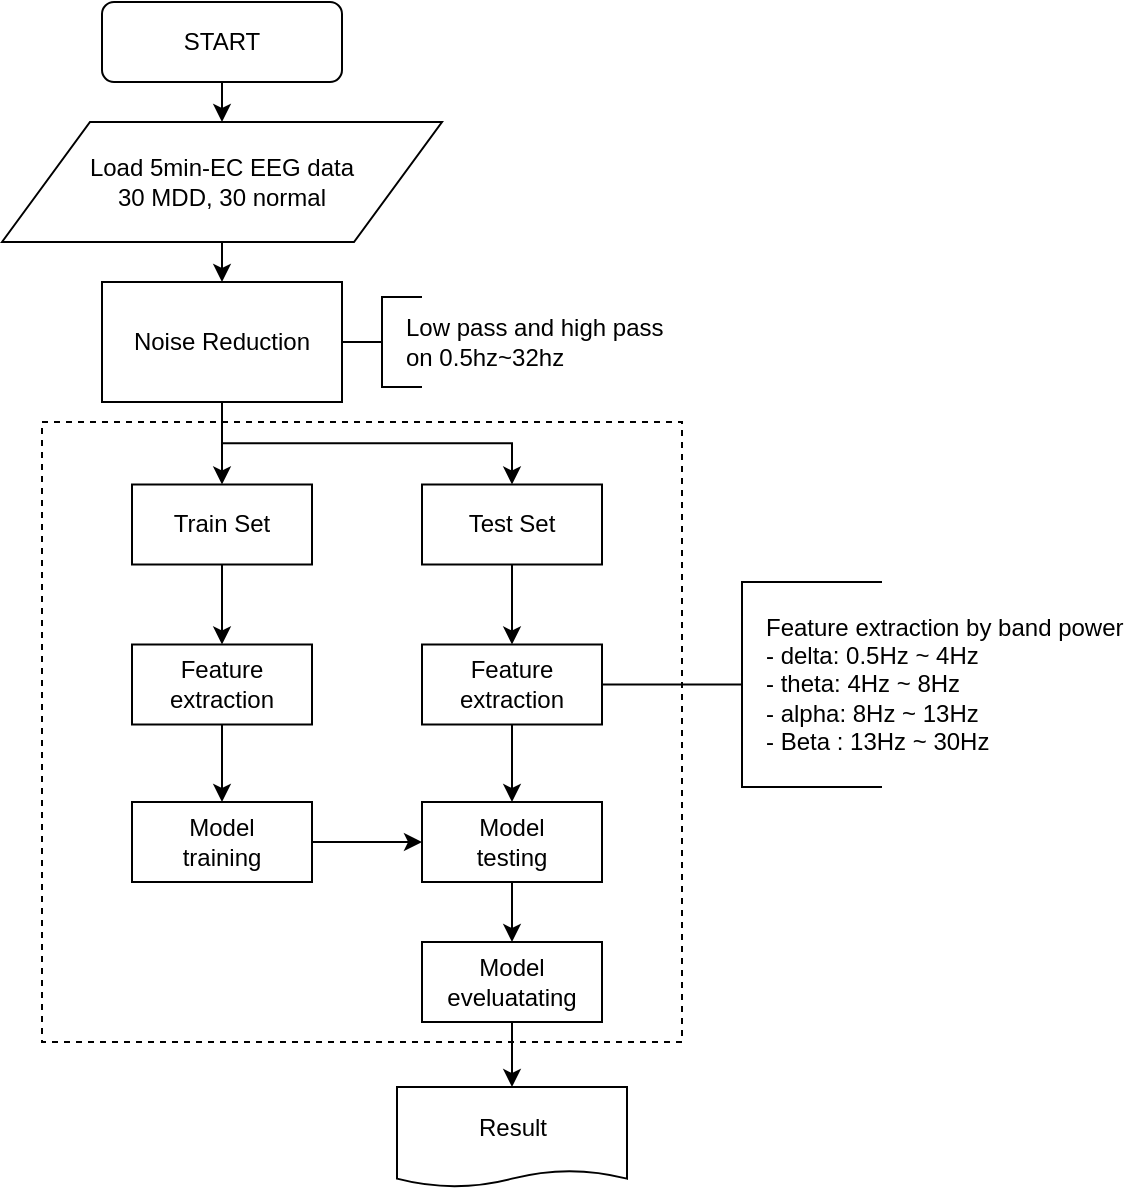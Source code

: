<mxfile version="13.1.3" type="device"><diagram id="036xMalALTdgavXCxTyr" name="Page-1"><mxGraphModel dx="1422" dy="745" grid="1" gridSize="10" guides="1" tooltips="1" connect="1" arrows="1" fold="1" page="1" pageScale="1" pageWidth="827" pageHeight="1169" math="0" shadow="0"><root><mxCell id="0"/><mxCell id="1" parent="0"/><mxCell id="xPbxnzOzkyMdgffHuMOx-1" value="" style="rounded=0;whiteSpace=wrap;html=1;dashed=1;" parent="1" vertex="1"><mxGeometry x="60" y="250" width="320" height="310" as="geometry"/></mxCell><mxCell id="xPbxnzOzkyMdgffHuMOx-2" style="edgeStyle=orthogonalEdgeStyle;rounded=0;orthogonalLoop=1;jettySize=auto;html=1;exitX=0.5;exitY=1;exitDx=0;exitDy=0;entryX=0.5;entryY=0;entryDx=0;entryDy=0;" parent="1" source="xPbxnzOzkyMdgffHuMOx-3" target="xPbxnzOzkyMdgffHuMOx-8" edge="1"><mxGeometry relative="1" as="geometry"/></mxCell><mxCell id="xPbxnzOzkyMdgffHuMOx-3" value="START" style="rounded=1;whiteSpace=wrap;html=1;fontSize=12;glass=0;strokeWidth=1;shadow=0;" parent="1" vertex="1"><mxGeometry x="90" y="40" width="120" height="40" as="geometry"/></mxCell><mxCell id="xPbxnzOzkyMdgffHuMOx-4" style="edgeStyle=orthogonalEdgeStyle;rounded=0;orthogonalLoop=1;jettySize=auto;html=1;exitX=0.5;exitY=1;exitDx=0;exitDy=0;" parent="1" source="xPbxnzOzkyMdgffHuMOx-6" target="xPbxnzOzkyMdgffHuMOx-15" edge="1"><mxGeometry relative="1" as="geometry"/></mxCell><mxCell id="xPbxnzOzkyMdgffHuMOx-5" style="edgeStyle=orthogonalEdgeStyle;rounded=0;orthogonalLoop=1;jettySize=auto;html=1;exitX=0.5;exitY=1;exitDx=0;exitDy=0;entryX=0.5;entryY=0;entryDx=0;entryDy=0;" parent="1" source="xPbxnzOzkyMdgffHuMOx-6" target="xPbxnzOzkyMdgffHuMOx-17" edge="1"><mxGeometry relative="1" as="geometry"/></mxCell><mxCell id="xPbxnzOzkyMdgffHuMOx-6" value="Noise Reduction" style="rounded=0;whiteSpace=wrap;html=1;" parent="1" vertex="1"><mxGeometry x="90" y="180" width="120" height="60" as="geometry"/></mxCell><mxCell id="xPbxnzOzkyMdgffHuMOx-7" style="edgeStyle=orthogonalEdgeStyle;rounded=0;orthogonalLoop=1;jettySize=auto;html=1;exitX=0.5;exitY=1;exitDx=0;exitDy=0;entryX=0.5;entryY=0;entryDx=0;entryDy=0;" parent="1" source="xPbxnzOzkyMdgffHuMOx-8" target="xPbxnzOzkyMdgffHuMOx-6" edge="1"><mxGeometry relative="1" as="geometry"/></mxCell><mxCell id="xPbxnzOzkyMdgffHuMOx-8" value="Load 5min-EC EEG data&lt;br&gt;30 MDD, 30 normal" style="shape=parallelogram;perimeter=parallelogramPerimeter;whiteSpace=wrap;html=1;" parent="1" vertex="1"><mxGeometry x="40" y="100" width="220" height="60" as="geometry"/></mxCell><mxCell id="xPbxnzOzkyMdgffHuMOx-36" style="edgeStyle=orthogonalEdgeStyle;rounded=0;orthogonalLoop=1;jettySize=auto;html=1;exitX=0.5;exitY=1;exitDx=0;exitDy=0;entryX=0.5;entryY=0;entryDx=0;entryDy=0;" parent="1" source="xPbxnzOzkyMdgffHuMOx-10" target="xPbxnzOzkyMdgffHuMOx-19" edge="1"><mxGeometry relative="1" as="geometry"/></mxCell><mxCell id="xPbxnzOzkyMdgffHuMOx-10" value="Feature extraction" style="rounded=0;whiteSpace=wrap;html=1;" parent="1" vertex="1"><mxGeometry x="105" y="361.25" width="90" height="40" as="geometry"/></mxCell><mxCell id="xPbxnzOzkyMdgffHuMOx-14" style="edgeStyle=orthogonalEdgeStyle;rounded=0;orthogonalLoop=1;jettySize=auto;html=1;exitX=0.5;exitY=1;exitDx=0;exitDy=0;entryX=0.5;entryY=0;entryDx=0;entryDy=0;" parent="1" source="xPbxnzOzkyMdgffHuMOx-15" target="xPbxnzOzkyMdgffHuMOx-10" edge="1"><mxGeometry relative="1" as="geometry"/></mxCell><mxCell id="xPbxnzOzkyMdgffHuMOx-15" value="Train Set" style="rounded=0;whiteSpace=wrap;html=1;" parent="1" vertex="1"><mxGeometry x="105" y="281.25" width="90" height="40" as="geometry"/></mxCell><mxCell id="xPbxnzOzkyMdgffHuMOx-16" style="edgeStyle=orthogonalEdgeStyle;rounded=0;orthogonalLoop=1;jettySize=auto;html=1;exitX=0.5;exitY=1;exitDx=0;exitDy=0;entryX=0.5;entryY=0;entryDx=0;entryDy=0;" parent="1" source="xPbxnzOzkyMdgffHuMOx-17" target="xPbxnzOzkyMdgffHuMOx-33" edge="1"><mxGeometry relative="1" as="geometry"/></mxCell><mxCell id="xPbxnzOzkyMdgffHuMOx-17" value="Test Set" style="rounded=0;whiteSpace=wrap;html=1;" parent="1" vertex="1"><mxGeometry x="250" y="281.25" width="90" height="40" as="geometry"/></mxCell><mxCell id="xPbxnzOzkyMdgffHuMOx-18" style="edgeStyle=orthogonalEdgeStyle;rounded=0;orthogonalLoop=1;jettySize=auto;html=1;exitX=1;exitY=0.5;exitDx=0;exitDy=0;entryX=0;entryY=0.5;entryDx=0;entryDy=0;" parent="1" source="xPbxnzOzkyMdgffHuMOx-19" target="xPbxnzOzkyMdgffHuMOx-21" edge="1"><mxGeometry relative="1" as="geometry"/></mxCell><mxCell id="xPbxnzOzkyMdgffHuMOx-19" value="Model&lt;br&gt;training" style="rounded=0;whiteSpace=wrap;html=1;" parent="1" vertex="1"><mxGeometry x="105" y="440" width="90" height="40" as="geometry"/></mxCell><mxCell id="xPbxnzOzkyMdgffHuMOx-20" style="edgeStyle=orthogonalEdgeStyle;rounded=0;orthogonalLoop=1;jettySize=auto;html=1;exitX=0.5;exitY=1;exitDx=0;exitDy=0;entryX=0.5;entryY=0;entryDx=0;entryDy=0;" parent="1" source="xPbxnzOzkyMdgffHuMOx-21" target="xPbxnzOzkyMdgffHuMOx-23" edge="1"><mxGeometry relative="1" as="geometry"/></mxCell><mxCell id="xPbxnzOzkyMdgffHuMOx-21" value="Model&lt;br&gt;testing" style="rounded=0;whiteSpace=wrap;html=1;" parent="1" vertex="1"><mxGeometry x="250" y="440" width="90" height="40" as="geometry"/></mxCell><mxCell id="xPbxnzOzkyMdgffHuMOx-22" style="edgeStyle=orthogonalEdgeStyle;rounded=0;orthogonalLoop=1;jettySize=auto;html=1;exitX=0.5;exitY=1;exitDx=0;exitDy=0;entryX=0.5;entryY=0;entryDx=0;entryDy=0;" parent="1" source="xPbxnzOzkyMdgffHuMOx-23" target="xPbxnzOzkyMdgffHuMOx-24" edge="1"><mxGeometry relative="1" as="geometry"/></mxCell><mxCell id="xPbxnzOzkyMdgffHuMOx-23" value="Model&lt;br&gt;eveluatating" style="rounded=0;whiteSpace=wrap;html=1;" parent="1" vertex="1"><mxGeometry x="250" y="510" width="90" height="40" as="geometry"/></mxCell><mxCell id="xPbxnzOzkyMdgffHuMOx-24" value="Result" style="shape=document;whiteSpace=wrap;html=1;boundedLbl=1;size=0.167;" parent="1" vertex="1"><mxGeometry x="237.5" y="582.5" width="115" height="50" as="geometry"/></mxCell><mxCell id="xPbxnzOzkyMdgffHuMOx-25" value="" style="strokeWidth=1;html=1;shape=mxgraph.flowchart.annotation_2;align=left;labelPosition=right;pointerEvents=1;" parent="1" vertex="1"><mxGeometry x="210" y="187.5" width="40" height="45" as="geometry"/></mxCell><mxCell id="xPbxnzOzkyMdgffHuMOx-26" value="Low pass and high pass &lt;br&gt;on 0.5hz~32hz" style="text;html=1;align=left;verticalAlign=middle;resizable=0;points=[];autosize=1;" parent="1" vertex="1"><mxGeometry x="240" y="195" width="140" height="30" as="geometry"/></mxCell><mxCell id="xPbxnzOzkyMdgffHuMOx-27" value="Feature extraction by band power&lt;br&gt;- delta: 0.5Hz ~ 4Hz&lt;br&gt;- theta: 4Hz ~ 8Hz&lt;br&gt;- alpha: 8Hz ~ 13Hz&lt;br&gt;- Beta : 13Hz ~ 30Hz" style="text;html=1;align=left;verticalAlign=middle;resizable=0;points=[];autosize=1;" parent="1" vertex="1"><mxGeometry x="420" y="341.25" width="190" height="80" as="geometry"/></mxCell><mxCell id="xPbxnzOzkyMdgffHuMOx-35" style="edgeStyle=orthogonalEdgeStyle;rounded=0;orthogonalLoop=1;jettySize=auto;html=1;exitX=0.5;exitY=1;exitDx=0;exitDy=0;entryX=0.5;entryY=0;entryDx=0;entryDy=0;" parent="1" source="xPbxnzOzkyMdgffHuMOx-33" target="xPbxnzOzkyMdgffHuMOx-21" edge="1"><mxGeometry relative="1" as="geometry"/></mxCell><mxCell id="xPbxnzOzkyMdgffHuMOx-33" value="Feature extraction" style="rounded=0;whiteSpace=wrap;html=1;" parent="1" vertex="1"><mxGeometry x="250" y="361.25" width="90" height="40" as="geometry"/></mxCell><mxCell id="xPbxnzOzkyMdgffHuMOx-34" value="" style="strokeWidth=1;html=1;shape=mxgraph.flowchart.annotation_2;align=left;labelPosition=right;pointerEvents=1;" parent="1" vertex="1"><mxGeometry x="340" y="330" width="140" height="102.5" as="geometry"/></mxCell></root></mxGraphModel></diagram></mxfile>